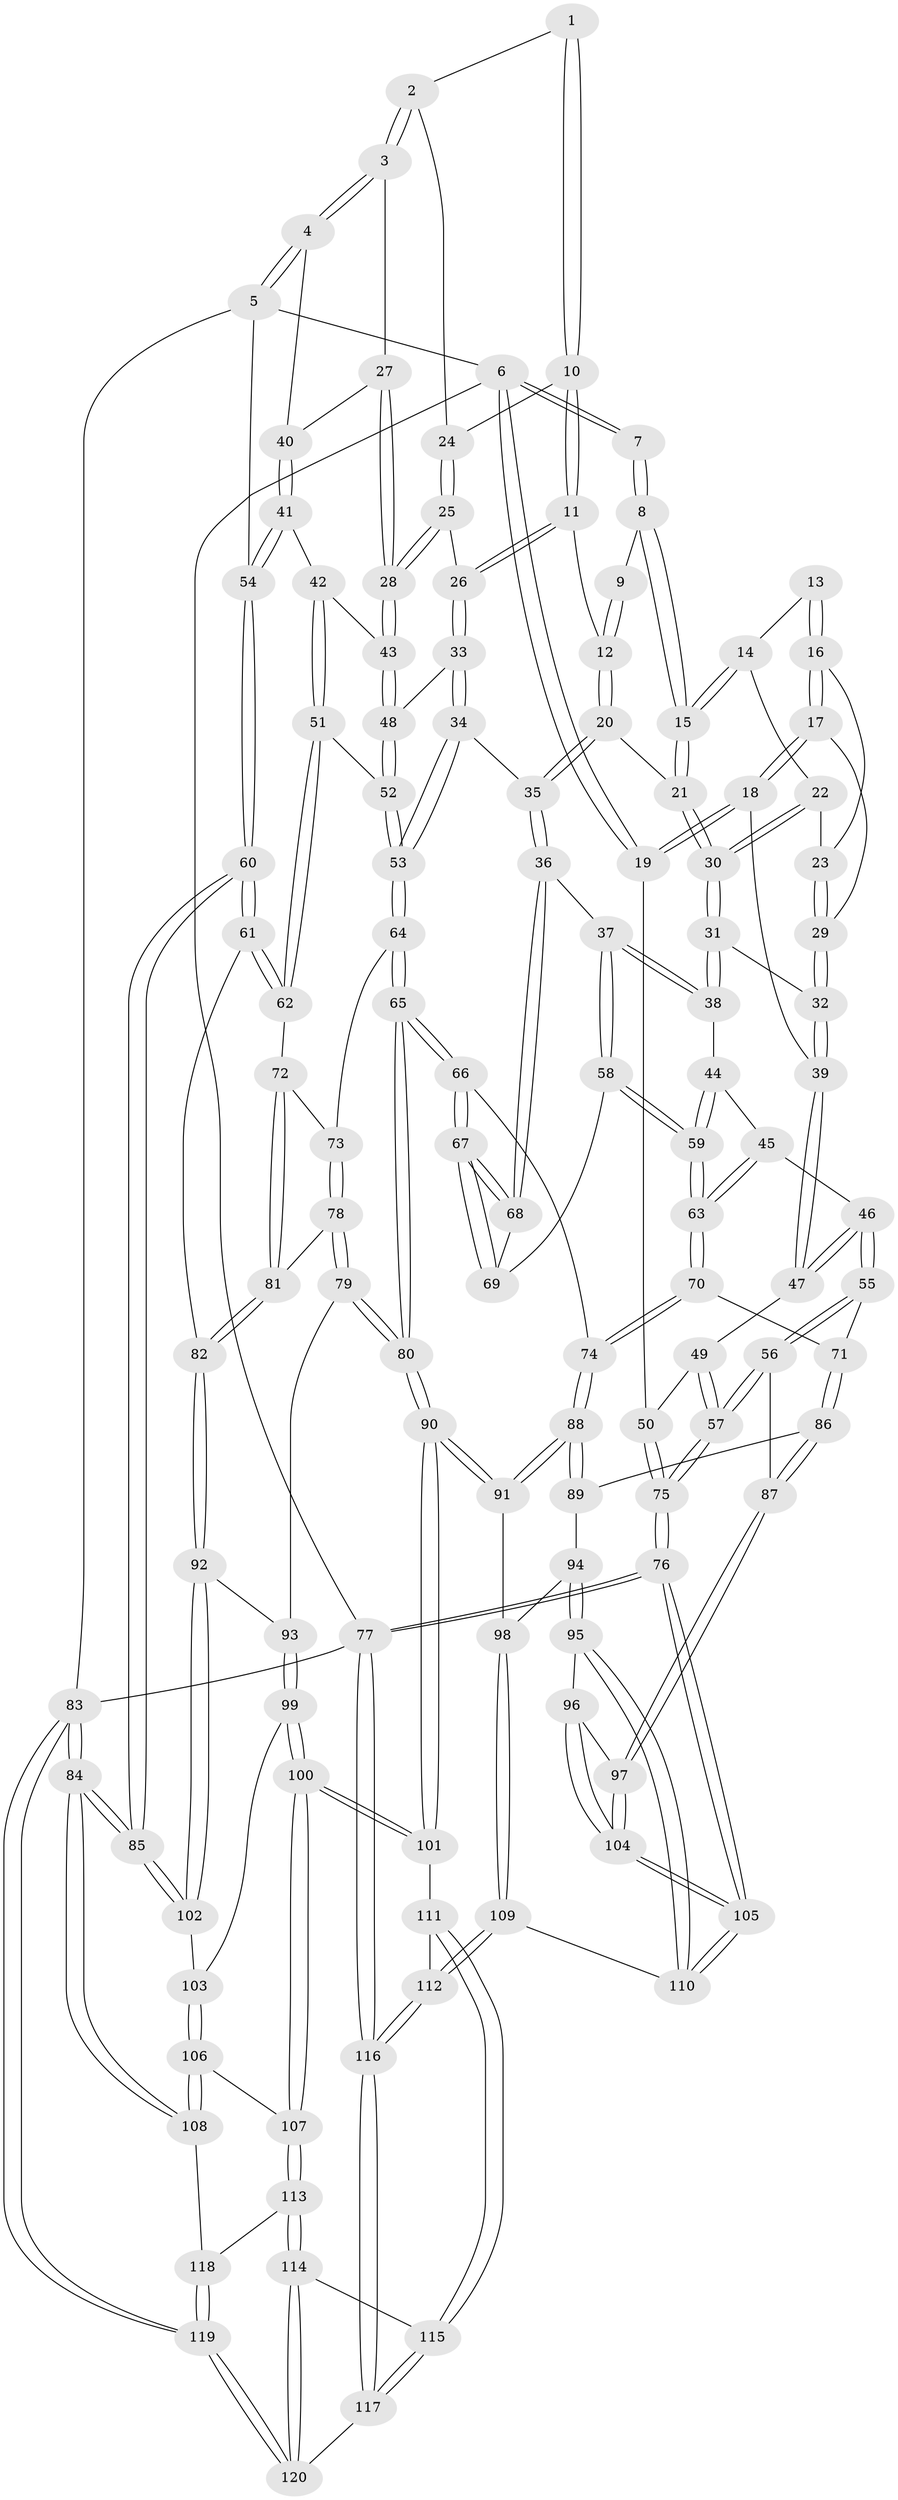 // Generated by graph-tools (version 1.1) at 2025/03/03/09/25 03:03:22]
// undirected, 120 vertices, 297 edges
graph export_dot {
graph [start="1"]
  node [color=gray90,style=filled];
  1 [pos="+0.7000684022654996+0"];
  2 [pos="+0.9840763919746486+0"];
  3 [pos="+1+0"];
  4 [pos="+1+0"];
  5 [pos="+1+0"];
  6 [pos="+0+0"];
  7 [pos="+0.09707790105016115+0"];
  8 [pos="+0.42469653496732457+0"];
  9 [pos="+0.635998587046594+0"];
  10 [pos="+0.6974349933567163+0.07148375195444767"];
  11 [pos="+0.6614973362787714+0.10817249139719866"];
  12 [pos="+0.6147669651406724+0.08141841345452795"];
  13 [pos="+0.12336728752016475+0"];
  14 [pos="+0.1833511997796564+0.010638736422371698"];
  15 [pos="+0.41612257899763455+0.011944525822099981"];
  16 [pos="+0.07821109842701963+0.04978157198197713"];
  17 [pos="+0.05392496021639025+0.12799577846234964"];
  18 [pos="+0.025407626865269498+0.15842099699581147"];
  19 [pos="+0+0.1767830990309259"];
  20 [pos="+0.4721683321235647+0.09052353842687162"];
  21 [pos="+0.4152105178050101+0.05310981815585321"];
  22 [pos="+0.20501313054339854+0.07015354065169856"];
  23 [pos="+0.19876610304823097+0.07431557314342206"];
  24 [pos="+0.8043278440568586+0.06329147851152826"];
  25 [pos="+0.8344002932732125+0.1942973182324936"];
  26 [pos="+0.6842981752757673+0.20791279172280805"];
  27 [pos="+0.8872664476930251+0.17521335486227363"];
  28 [pos="+0.8486050314258762+0.20212630731082382"];
  29 [pos="+0.1633947522333818+0.10072754386328253"];
  30 [pos="+0.3329969288493416+0.132751270384486"];
  31 [pos="+0.32007837641485043+0.1782903363014096"];
  32 [pos="+0.17916634552991828+0.20522921600610386"];
  33 [pos="+0.668075729564705+0.22722850193449343"];
  34 [pos="+0.593506924057133+0.2859155085001589"];
  35 [pos="+0.573637789898588+0.2888342736402429"];
  36 [pos="+0.5728897855640249+0.28948532424837786"];
  37 [pos="+0.5187730446935767+0.30035452481721364"];
  38 [pos="+0.32434495073248437+0.20218584693342984"];
  39 [pos="+0.12204304866735353+0.23611863022256166"];
  40 [pos="+0.9547369491383516+0.16977548359805486"];
  41 [pos="+1+0.2330210140573524"];
  42 [pos="+0.8782236475574446+0.2541524701259502"];
  43 [pos="+0.8504940984446075+0.20738686781216148"];
  44 [pos="+0.3105750094713908+0.2803938829169997"];
  45 [pos="+0.21208087330962266+0.33923043718812584"];
  46 [pos="+0.17347509884225143+0.34772740338824043"];
  47 [pos="+0.1298390828636975+0.29101175577843086"];
  48 [pos="+0.7639255020156774+0.3293517145221999"];
  49 [pos="+0.09722528678638594+0.30592221467201325"];
  50 [pos="+0+0.296524887916758"];
  51 [pos="+0.9029270813090066+0.3560126396017598"];
  52 [pos="+0.766583795066144+0.3694078069838405"];
  53 [pos="+0.7180555169924671+0.4144258997406122"];
  54 [pos="+1+0.25137560635265704"];
  55 [pos="+0.1497808467484347+0.4264219842522678"];
  56 [pos="+0.015434927334098236+0.553271897977494"];
  57 [pos="+0+0.5384876838201628"];
  58 [pos="+0.3959853395716014+0.3868162388275626"];
  59 [pos="+0.380996946646519+0.39001140227166453"];
  60 [pos="+1+0.47661294914271707"];
  61 [pos="+1+0.47455711188600114"];
  62 [pos="+0.963665703939784+0.43212725158594084"];
  63 [pos="+0.33668038685669816+0.47403462285550535"];
  64 [pos="+0.7182031777577026+0.4173236440342916"];
  65 [pos="+0.6014021074605487+0.5630308305547357"];
  66 [pos="+0.5568732063349897+0.5227261635500864"];
  67 [pos="+0.5506856084620841+0.4972157841776351"];
  68 [pos="+0.5665946574569283+0.3407079648270029"];
  69 [pos="+0.4602422203166734+0.429501649029306"];
  70 [pos="+0.3314260639387524+0.4940971292727495"];
  71 [pos="+0.32882715670068763+0.495732362062856"];
  72 [pos="+0.9134647762253758+0.4582902672497032"];
  73 [pos="+0.8186306935073487+0.4961546137539845"];
  74 [pos="+0.4123907038935957+0.5388880542441326"];
  75 [pos="+0+0.5383022860368135"];
  76 [pos="+0+1"];
  77 [pos="+0+1"];
  78 [pos="+0.7865376714248046+0.5709403536076897"];
  79 [pos="+0.779326737467929+0.5778096965624844"];
  80 [pos="+0.6035657267107205+0.5690816551114133"];
  81 [pos="+0.8708392692678436+0.5992848465933042"];
  82 [pos="+0.9133079582557857+0.6322343933573307"];
  83 [pos="+1+1"];
  84 [pos="+1+1"];
  85 [pos="+1+0.6012824915975467"];
  86 [pos="+0.276183061887047+0.5737765330534502"];
  87 [pos="+0.0701120840746115+0.5902814795255136"];
  88 [pos="+0.4181124958535925+0.6649659393405477"];
  89 [pos="+0.2887921951395462+0.6118737808719663"];
  90 [pos="+0.5761207637937356+0.7461273772300454"];
  91 [pos="+0.4212075687748748+0.6705153494438252"];
  92 [pos="+0.9077738998638618+0.6488726513502916"];
  93 [pos="+0.7894644429411182+0.645273320755525"];
  94 [pos="+0.2882470581953129+0.6163156945860777"];
  95 [pos="+0.17622621593172683+0.7409725119963713"];
  96 [pos="+0.15351498963515692+0.7224671201344391"];
  97 [pos="+0.1095316323328037+0.6642437688535406"];
  98 [pos="+0.31123240595117846+0.7471624038368785"];
  99 [pos="+0.7787895968610716+0.7000544151261198"];
  100 [pos="+0.6392484951415814+0.8079317812164651"];
  101 [pos="+0.577359353321734+0.750258012632355"];
  102 [pos="+0.9088083960093183+0.728726514721168"];
  103 [pos="+0.9052486115123339+0.7364753396978747"];
  104 [pos="+0+0.8816310706093772"];
  105 [pos="+0+1"];
  106 [pos="+0.9174671724776565+0.8129617777863308"];
  107 [pos="+0.6450119918864864+0.8214647641112791"];
  108 [pos="+1+0.9235633545812801"];
  109 [pos="+0.2757264036989515+0.8305605979118416"];
  110 [pos="+0.23811462478088166+0.8216370810462323"];
  111 [pos="+0.4008318995254751+0.8462184022980547"];
  112 [pos="+0.2837210197449046+0.8383373820287471"];
  113 [pos="+0.6461361803542643+0.8312212774294537"];
  114 [pos="+0.601727763572043+0.9659460088145284"];
  115 [pos="+0.43641305481656406+0.9401113047594641"];
  116 [pos="+0.2939932828322759+1"];
  117 [pos="+0.3128456317129817+1"];
  118 [pos="+0.7760929404612654+0.9278042322686566"];
  119 [pos="+0.792591772472646+1"];
  120 [pos="+0.5977540736675718+1"];
  1 -- 2;
  1 -- 10;
  1 -- 10;
  2 -- 3;
  2 -- 3;
  2 -- 24;
  3 -- 4;
  3 -- 4;
  3 -- 27;
  4 -- 5;
  4 -- 5;
  4 -- 40;
  5 -- 6;
  5 -- 54;
  5 -- 83;
  6 -- 7;
  6 -- 7;
  6 -- 19;
  6 -- 19;
  6 -- 77;
  7 -- 8;
  7 -- 8;
  8 -- 9;
  8 -- 15;
  8 -- 15;
  9 -- 12;
  9 -- 12;
  10 -- 11;
  10 -- 11;
  10 -- 24;
  11 -- 12;
  11 -- 26;
  11 -- 26;
  12 -- 20;
  12 -- 20;
  13 -- 14;
  13 -- 16;
  13 -- 16;
  14 -- 15;
  14 -- 15;
  14 -- 22;
  15 -- 21;
  15 -- 21;
  16 -- 17;
  16 -- 17;
  16 -- 23;
  17 -- 18;
  17 -- 18;
  17 -- 29;
  18 -- 19;
  18 -- 19;
  18 -- 39;
  19 -- 50;
  20 -- 21;
  20 -- 35;
  20 -- 35;
  21 -- 30;
  21 -- 30;
  22 -- 23;
  22 -- 30;
  22 -- 30;
  23 -- 29;
  23 -- 29;
  24 -- 25;
  24 -- 25;
  25 -- 26;
  25 -- 28;
  25 -- 28;
  26 -- 33;
  26 -- 33;
  27 -- 28;
  27 -- 28;
  27 -- 40;
  28 -- 43;
  28 -- 43;
  29 -- 32;
  29 -- 32;
  30 -- 31;
  30 -- 31;
  31 -- 32;
  31 -- 38;
  31 -- 38;
  32 -- 39;
  32 -- 39;
  33 -- 34;
  33 -- 34;
  33 -- 48;
  34 -- 35;
  34 -- 53;
  34 -- 53;
  35 -- 36;
  35 -- 36;
  36 -- 37;
  36 -- 68;
  36 -- 68;
  37 -- 38;
  37 -- 38;
  37 -- 58;
  37 -- 58;
  38 -- 44;
  39 -- 47;
  39 -- 47;
  40 -- 41;
  40 -- 41;
  41 -- 42;
  41 -- 54;
  41 -- 54;
  42 -- 43;
  42 -- 51;
  42 -- 51;
  43 -- 48;
  43 -- 48;
  44 -- 45;
  44 -- 59;
  44 -- 59;
  45 -- 46;
  45 -- 63;
  45 -- 63;
  46 -- 47;
  46 -- 47;
  46 -- 55;
  46 -- 55;
  47 -- 49;
  48 -- 52;
  48 -- 52;
  49 -- 50;
  49 -- 57;
  49 -- 57;
  50 -- 75;
  50 -- 75;
  51 -- 52;
  51 -- 62;
  51 -- 62;
  52 -- 53;
  52 -- 53;
  53 -- 64;
  53 -- 64;
  54 -- 60;
  54 -- 60;
  55 -- 56;
  55 -- 56;
  55 -- 71;
  56 -- 57;
  56 -- 57;
  56 -- 87;
  57 -- 75;
  57 -- 75;
  58 -- 59;
  58 -- 59;
  58 -- 69;
  59 -- 63;
  59 -- 63;
  60 -- 61;
  60 -- 61;
  60 -- 85;
  60 -- 85;
  61 -- 62;
  61 -- 62;
  61 -- 82;
  62 -- 72;
  63 -- 70;
  63 -- 70;
  64 -- 65;
  64 -- 65;
  64 -- 73;
  65 -- 66;
  65 -- 66;
  65 -- 80;
  65 -- 80;
  66 -- 67;
  66 -- 67;
  66 -- 74;
  67 -- 68;
  67 -- 68;
  67 -- 69;
  67 -- 69;
  68 -- 69;
  70 -- 71;
  70 -- 74;
  70 -- 74;
  71 -- 86;
  71 -- 86;
  72 -- 73;
  72 -- 81;
  72 -- 81;
  73 -- 78;
  73 -- 78;
  74 -- 88;
  74 -- 88;
  75 -- 76;
  75 -- 76;
  76 -- 77;
  76 -- 77;
  76 -- 105;
  76 -- 105;
  77 -- 116;
  77 -- 116;
  77 -- 83;
  78 -- 79;
  78 -- 79;
  78 -- 81;
  79 -- 80;
  79 -- 80;
  79 -- 93;
  80 -- 90;
  80 -- 90;
  81 -- 82;
  81 -- 82;
  82 -- 92;
  82 -- 92;
  83 -- 84;
  83 -- 84;
  83 -- 119;
  83 -- 119;
  84 -- 85;
  84 -- 85;
  84 -- 108;
  84 -- 108;
  85 -- 102;
  85 -- 102;
  86 -- 87;
  86 -- 87;
  86 -- 89;
  87 -- 97;
  87 -- 97;
  88 -- 89;
  88 -- 89;
  88 -- 91;
  88 -- 91;
  89 -- 94;
  90 -- 91;
  90 -- 91;
  90 -- 101;
  90 -- 101;
  91 -- 98;
  92 -- 93;
  92 -- 102;
  92 -- 102;
  93 -- 99;
  93 -- 99;
  94 -- 95;
  94 -- 95;
  94 -- 98;
  95 -- 96;
  95 -- 110;
  95 -- 110;
  96 -- 97;
  96 -- 104;
  96 -- 104;
  97 -- 104;
  97 -- 104;
  98 -- 109;
  98 -- 109;
  99 -- 100;
  99 -- 100;
  99 -- 103;
  100 -- 101;
  100 -- 101;
  100 -- 107;
  100 -- 107;
  101 -- 111;
  102 -- 103;
  103 -- 106;
  103 -- 106;
  104 -- 105;
  104 -- 105;
  105 -- 110;
  105 -- 110;
  106 -- 107;
  106 -- 108;
  106 -- 108;
  107 -- 113;
  107 -- 113;
  108 -- 118;
  109 -- 110;
  109 -- 112;
  109 -- 112;
  111 -- 112;
  111 -- 115;
  111 -- 115;
  112 -- 116;
  112 -- 116;
  113 -- 114;
  113 -- 114;
  113 -- 118;
  114 -- 115;
  114 -- 120;
  114 -- 120;
  115 -- 117;
  115 -- 117;
  116 -- 117;
  116 -- 117;
  117 -- 120;
  118 -- 119;
  118 -- 119;
  119 -- 120;
  119 -- 120;
}
